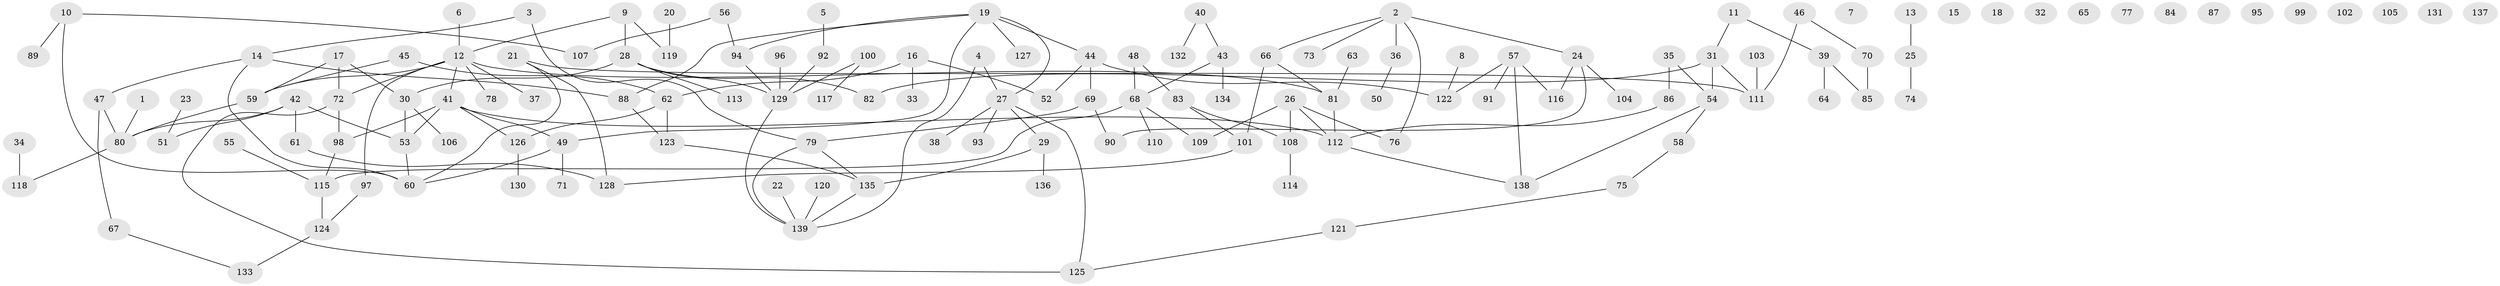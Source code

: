 // Generated by graph-tools (version 1.1) at 2025/39/03/09/25 04:39:27]
// undirected, 139 vertices, 160 edges
graph export_dot {
graph [start="1"]
  node [color=gray90,style=filled];
  1;
  2;
  3;
  4;
  5;
  6;
  7;
  8;
  9;
  10;
  11;
  12;
  13;
  14;
  15;
  16;
  17;
  18;
  19;
  20;
  21;
  22;
  23;
  24;
  25;
  26;
  27;
  28;
  29;
  30;
  31;
  32;
  33;
  34;
  35;
  36;
  37;
  38;
  39;
  40;
  41;
  42;
  43;
  44;
  45;
  46;
  47;
  48;
  49;
  50;
  51;
  52;
  53;
  54;
  55;
  56;
  57;
  58;
  59;
  60;
  61;
  62;
  63;
  64;
  65;
  66;
  67;
  68;
  69;
  70;
  71;
  72;
  73;
  74;
  75;
  76;
  77;
  78;
  79;
  80;
  81;
  82;
  83;
  84;
  85;
  86;
  87;
  88;
  89;
  90;
  91;
  92;
  93;
  94;
  95;
  96;
  97;
  98;
  99;
  100;
  101;
  102;
  103;
  104;
  105;
  106;
  107;
  108;
  109;
  110;
  111;
  112;
  113;
  114;
  115;
  116;
  117;
  118;
  119;
  120;
  121;
  122;
  123;
  124;
  125;
  126;
  127;
  128;
  129;
  130;
  131;
  132;
  133;
  134;
  135;
  136;
  137;
  138;
  139;
  1 -- 80;
  2 -- 24;
  2 -- 36;
  2 -- 66;
  2 -- 73;
  2 -- 76;
  3 -- 14;
  3 -- 79;
  4 -- 27;
  4 -- 139;
  5 -- 92;
  6 -- 12;
  8 -- 122;
  9 -- 12;
  9 -- 28;
  9 -- 119;
  10 -- 60;
  10 -- 89;
  10 -- 107;
  11 -- 31;
  11 -- 39;
  12 -- 37;
  12 -- 41;
  12 -- 59;
  12 -- 72;
  12 -- 78;
  12 -- 81;
  12 -- 97;
  13 -- 25;
  14 -- 47;
  14 -- 60;
  14 -- 88;
  16 -- 33;
  16 -- 52;
  16 -- 62;
  17 -- 30;
  17 -- 59;
  17 -- 72;
  19 -- 27;
  19 -- 44;
  19 -- 49;
  19 -- 88;
  19 -- 94;
  19 -- 127;
  20 -- 119;
  21 -- 60;
  21 -- 111;
  21 -- 128;
  22 -- 139;
  23 -- 51;
  24 -- 90;
  24 -- 104;
  24 -- 116;
  25 -- 74;
  26 -- 76;
  26 -- 108;
  26 -- 109;
  26 -- 112;
  27 -- 29;
  27 -- 38;
  27 -- 93;
  27 -- 125;
  28 -- 30;
  28 -- 82;
  28 -- 113;
  28 -- 129;
  29 -- 135;
  29 -- 136;
  30 -- 53;
  30 -- 106;
  31 -- 54;
  31 -- 82;
  31 -- 111;
  34 -- 118;
  35 -- 54;
  35 -- 86;
  36 -- 50;
  39 -- 64;
  39 -- 85;
  40 -- 43;
  40 -- 132;
  41 -- 49;
  41 -- 53;
  41 -- 98;
  41 -- 112;
  41 -- 126;
  42 -- 51;
  42 -- 53;
  42 -- 61;
  42 -- 80;
  43 -- 68;
  43 -- 134;
  44 -- 52;
  44 -- 69;
  44 -- 122;
  45 -- 59;
  45 -- 62;
  46 -- 70;
  46 -- 111;
  47 -- 67;
  47 -- 80;
  48 -- 68;
  48 -- 83;
  49 -- 60;
  49 -- 71;
  53 -- 60;
  54 -- 58;
  54 -- 138;
  55 -- 115;
  56 -- 94;
  56 -- 107;
  57 -- 91;
  57 -- 116;
  57 -- 122;
  57 -- 138;
  58 -- 75;
  59 -- 80;
  61 -- 128;
  62 -- 123;
  62 -- 126;
  63 -- 81;
  66 -- 81;
  66 -- 101;
  67 -- 133;
  68 -- 109;
  68 -- 110;
  68 -- 115;
  69 -- 79;
  69 -- 90;
  70 -- 85;
  72 -- 98;
  72 -- 125;
  75 -- 121;
  79 -- 135;
  79 -- 139;
  80 -- 118;
  81 -- 112;
  83 -- 101;
  83 -- 108;
  86 -- 112;
  88 -- 123;
  92 -- 129;
  94 -- 129;
  96 -- 129;
  97 -- 124;
  98 -- 115;
  100 -- 117;
  100 -- 129;
  101 -- 128;
  103 -- 111;
  108 -- 114;
  112 -- 138;
  115 -- 124;
  120 -- 139;
  121 -- 125;
  123 -- 135;
  124 -- 133;
  126 -- 130;
  129 -- 139;
  135 -- 139;
}
